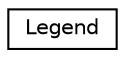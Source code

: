 digraph "Graphical Class Hierarchy"
{
 // LATEX_PDF_SIZE
  edge [fontname="Helvetica",fontsize="10",labelfontname="Helvetica",labelfontsize="10"];
  node [fontname="Helvetica",fontsize="10",shape=record];
  rankdir="LR";
  Node0 [label="Legend",height=0.2,width=0.4,color="black", fillcolor="white", style="filled",URL="$classLegend.html",tooltip=" "];
}
